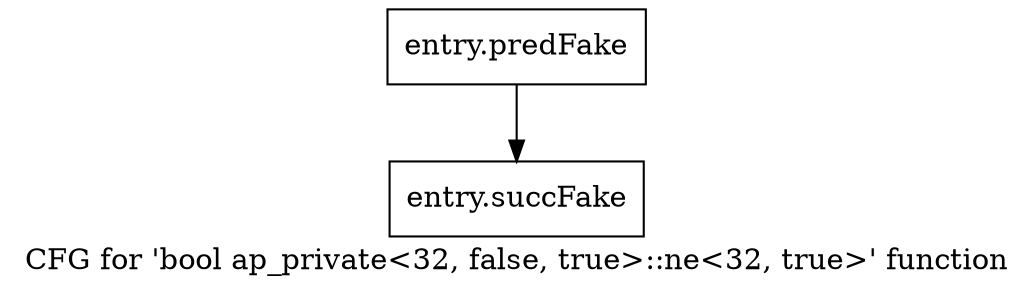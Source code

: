 digraph "CFG for 'bool ap_private\<32, false, true\>::ne\<32, true\>' function" {
	label="CFG for 'bool ap_private\<32, false, true\>::ne\<32, true\>' function";

	Node0x5804c40 [shape=record,filename="",linenumber="",label="{entry.predFake}"];
	Node0x5804c40 -> Node0x585a670[ callList="" memoryops="" filename="/home/omerfaruk/tools/Xilinx/Vitis_HLS/2023.2/include/etc/ap_private.h" execusionnum="0"];
	Node0x585a670 [shape=record,filename="/home/omerfaruk/tools/Xilinx/Vitis_HLS/2023.2/include/etc/ap_private.h",linenumber="2322",label="{entry.succFake}"];
}
